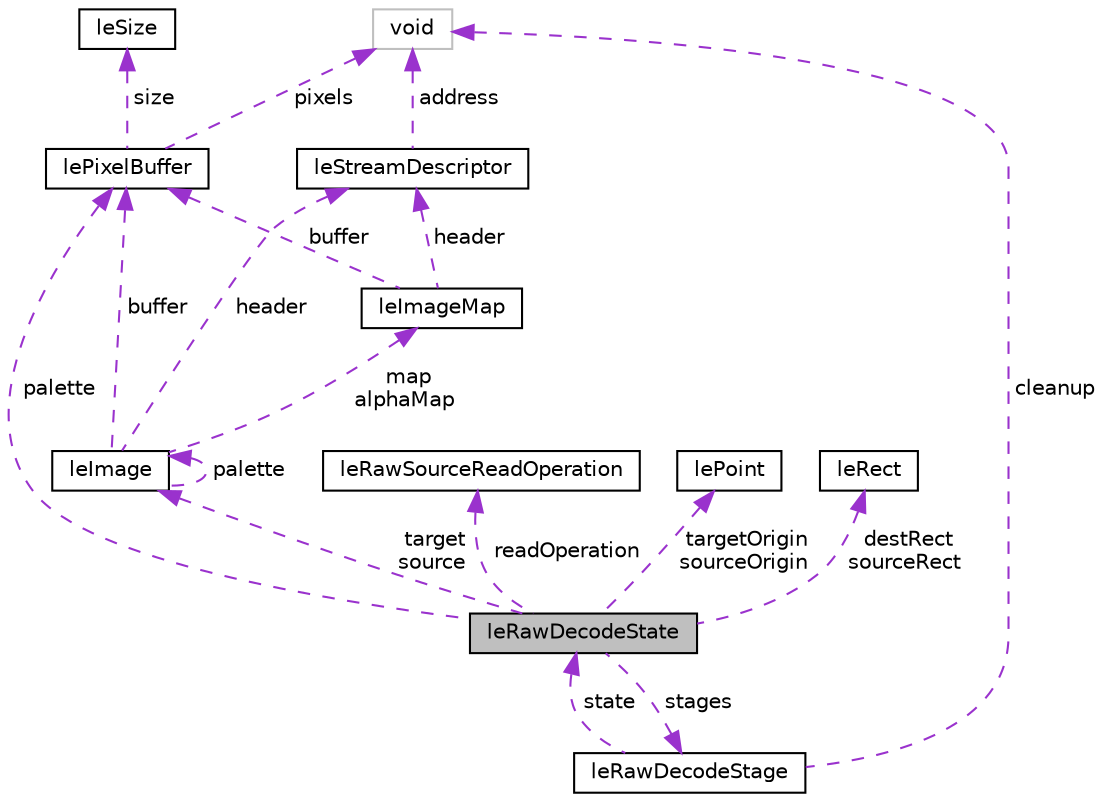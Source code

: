 digraph "leRawDecodeState"
{
 // LATEX_PDF_SIZE
  edge [fontname="Helvetica",fontsize="10",labelfontname="Helvetica",labelfontsize="10"];
  node [fontname="Helvetica",fontsize="10",shape=record];
  Node1 [label="leRawDecodeState",height=0.2,width=0.4,color="black", fillcolor="grey75", style="filled", fontcolor="black",tooltip=" "];
  Node2 -> Node1 [dir="back",color="darkorchid3",fontsize="10",style="dashed",label=" palette" ,fontname="Helvetica"];
  Node2 [label="lePixelBuffer",height=0.2,width=0.4,color="black", fillcolor="white", style="filled",URL="$structlePixelBuffer.html",tooltip=" "];
  Node3 -> Node2 [dir="back",color="darkorchid3",fontsize="10",style="dashed",label=" pixels" ,fontname="Helvetica"];
  Node3 [label="void",height=0.2,width=0.4,color="grey75", fillcolor="white", style="filled",tooltip=" "];
  Node4 -> Node2 [dir="back",color="darkorchid3",fontsize="10",style="dashed",label=" size" ,fontname="Helvetica"];
  Node4 [label="leSize",height=0.2,width=0.4,color="black", fillcolor="white", style="filled",URL="$structleSize.html",tooltip="This structure is used represents the size of an item."];
  Node5 -> Node1 [dir="back",color="darkorchid3",fontsize="10",style="dashed",label=" target\nsource" ,fontname="Helvetica"];
  Node5 [label="leImage",height=0.2,width=0.4,color="black", fillcolor="white", style="filled",URL="$structleImage.html",tooltip=" "];
  Node2 -> Node5 [dir="back",color="darkorchid3",fontsize="10",style="dashed",label=" buffer" ,fontname="Helvetica"];
  Node6 -> Node5 [dir="back",color="darkorchid3",fontsize="10",style="dashed",label=" header" ,fontname="Helvetica"];
  Node6 [label="leStreamDescriptor",height=0.2,width=0.4,color="black", fillcolor="white", style="filled",URL="$structleStreamDescriptor.html",tooltip="This struct represents a stream descriptor."];
  Node3 -> Node6 [dir="back",color="darkorchid3",fontsize="10",style="dashed",label=" address" ,fontname="Helvetica"];
  Node5 -> Node5 [dir="back",color="darkorchid3",fontsize="10",style="dashed",label=" palette" ,fontname="Helvetica"];
  Node7 -> Node5 [dir="back",color="darkorchid3",fontsize="10",style="dashed",label=" map\nalphaMap" ,fontname="Helvetica"];
  Node7 [label="leImageMap",height=0.2,width=0.4,color="black", fillcolor="white", style="filled",URL="$structleImageMap.html",tooltip="This struct represents an image map."];
  Node2 -> Node7 [dir="back",color="darkorchid3",fontsize="10",style="dashed",label=" buffer" ,fontname="Helvetica"];
  Node6 -> Node7 [dir="back",color="darkorchid3",fontsize="10",style="dashed",label=" header" ,fontname="Helvetica"];
  Node8 -> Node1 [dir="back",color="darkorchid3",fontsize="10",style="dashed",label=" readOperation" ,fontname="Helvetica"];
  Node8 [label="leRawSourceReadOperation",height=0.2,width=0.4,color="black", fillcolor="white", style="filled",URL="$structleRawSourceReadOperation.html",tooltip=" "];
  Node9 -> Node1 [dir="back",color="darkorchid3",fontsize="10",style="dashed",label=" targetOrigin\nsourceOrigin" ,fontname="Helvetica"];
  Node9 [label="lePoint",height=0.2,width=0.4,color="black", fillcolor="white", style="filled",URL="$structlePoint.html",tooltip="This structure represents a integer Cartesian point."];
  Node10 -> Node1 [dir="back",color="darkorchid3",fontsize="10",style="dashed",label=" destRect\nsourceRect" ,fontname="Helvetica"];
  Node10 [label="leRect",height=0.2,width=0.4,color="black", fillcolor="white", style="filled",URL="$structleRect.html",tooltip="This struct represents a rectangle."];
  Node11 -> Node1 [dir="back",color="darkorchid3",fontsize="10",style="dashed",label=" stages" ,fontname="Helvetica"];
  Node11 [label="leRawDecodeStage",height=0.2,width=0.4,color="black", fillcolor="white", style="filled",URL="$structleRawDecodeStage.html",tooltip=" "];
  Node3 -> Node11 [dir="back",color="darkorchid3",fontsize="10",style="dashed",label=" cleanup" ,fontname="Helvetica"];
  Node1 -> Node11 [dir="back",color="darkorchid3",fontsize="10",style="dashed",label=" state" ,fontname="Helvetica"];
}
